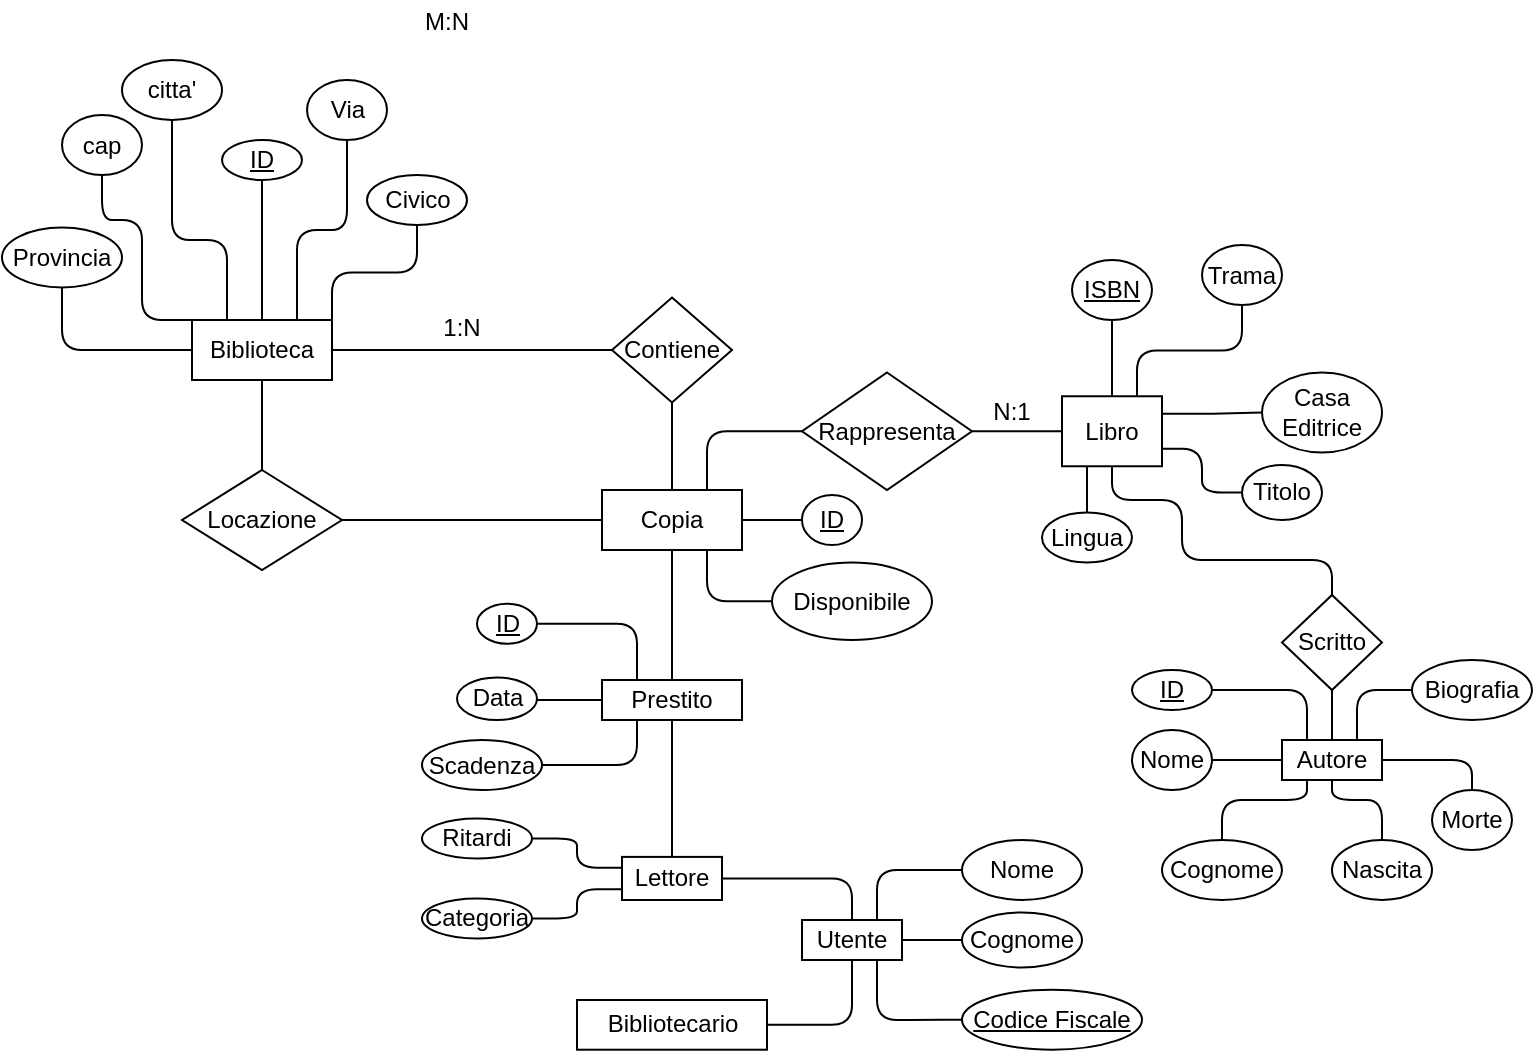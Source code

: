 <mxfile version="26.1.1">
  <diagram name="Page-1" id="0MRVWRIOqz95eaR4ipgQ">
    <mxGraphModel dx="818" dy="483" grid="1" gridSize="10" guides="1" tooltips="1" connect="1" arrows="1" fold="1" page="1" pageScale="1" pageWidth="850" pageHeight="1100" math="0" shadow="0">
      <root>
        <mxCell id="0" />
        <mxCell id="1" parent="0" />
        <mxCell id="64EpxRwVbbQgUjMSI_ka-10" style="edgeStyle=orthogonalEdgeStyle;rounded=1;orthogonalLoop=1;jettySize=auto;html=1;exitX=1;exitY=0.5;exitDx=0;exitDy=0;entryX=0;entryY=0.5;entryDx=0;entryDy=0;endArrow=none;startFill=0;" edge="1" parent="1" source="64EpxRwVbbQgUjMSI_ka-2" target="64EpxRwVbbQgUjMSI_ka-13">
          <mxGeometry relative="1" as="geometry">
            <mxPoint x="270" y="195" as="targetPoint" />
          </mxGeometry>
        </mxCell>
        <mxCell id="64EpxRwVbbQgUjMSI_ka-127" style="edgeStyle=orthogonalEdgeStyle;rounded=1;orthogonalLoop=1;jettySize=auto;html=1;exitX=0.5;exitY=0;exitDx=0;exitDy=0;entryX=0.5;entryY=1;entryDx=0;entryDy=0;endArrow=none;startFill=0;" edge="1" parent="1" source="64EpxRwVbbQgUjMSI_ka-2" target="64EpxRwVbbQgUjMSI_ka-126">
          <mxGeometry relative="1" as="geometry" />
        </mxCell>
        <mxCell id="64EpxRwVbbQgUjMSI_ka-128" style="edgeStyle=orthogonalEdgeStyle;rounded=1;orthogonalLoop=1;jettySize=auto;html=1;exitX=1;exitY=0;exitDx=0;exitDy=0;entryX=0.5;entryY=1;entryDx=0;entryDy=0;endArrow=none;startFill=0;" edge="1" parent="1" source="64EpxRwVbbQgUjMSI_ka-2" target="64EpxRwVbbQgUjMSI_ka-80">
          <mxGeometry relative="1" as="geometry" />
        </mxCell>
        <mxCell id="64EpxRwVbbQgUjMSI_ka-129" style="edgeStyle=orthogonalEdgeStyle;rounded=1;orthogonalLoop=1;jettySize=auto;html=1;exitX=0.75;exitY=0;exitDx=0;exitDy=0;entryX=0.5;entryY=1;entryDx=0;entryDy=0;endArrow=none;startFill=0;" edge="1" parent="1" source="64EpxRwVbbQgUjMSI_ka-2" target="64EpxRwVbbQgUjMSI_ka-79">
          <mxGeometry relative="1" as="geometry" />
        </mxCell>
        <mxCell id="64EpxRwVbbQgUjMSI_ka-130" style="edgeStyle=orthogonalEdgeStyle;rounded=1;orthogonalLoop=1;jettySize=auto;html=1;exitX=0;exitY=0.5;exitDx=0;exitDy=0;entryX=0.5;entryY=1;entryDx=0;entryDy=0;endArrow=none;startFill=0;" edge="1" parent="1" source="64EpxRwVbbQgUjMSI_ka-2" target="64EpxRwVbbQgUjMSI_ka-88">
          <mxGeometry relative="1" as="geometry" />
        </mxCell>
        <mxCell id="64EpxRwVbbQgUjMSI_ka-131" style="edgeStyle=orthogonalEdgeStyle;rounded=1;orthogonalLoop=1;jettySize=auto;html=1;exitX=0;exitY=0;exitDx=0;exitDy=0;entryX=0.5;entryY=1;entryDx=0;entryDy=0;endArrow=none;startFill=0;" edge="1" parent="1" source="64EpxRwVbbQgUjMSI_ka-2" target="64EpxRwVbbQgUjMSI_ka-81">
          <mxGeometry relative="1" as="geometry">
            <Array as="points">
              <mxPoint x="130" y="180" />
              <mxPoint x="130" y="130" />
              <mxPoint x="110" y="130" />
            </Array>
          </mxGeometry>
        </mxCell>
        <mxCell id="64EpxRwVbbQgUjMSI_ka-132" style="edgeStyle=orthogonalEdgeStyle;rounded=1;orthogonalLoop=1;jettySize=auto;html=1;exitX=0.25;exitY=0;exitDx=0;exitDy=0;entryX=0.5;entryY=1;entryDx=0;entryDy=0;endArrow=none;startFill=0;" edge="1" parent="1" source="64EpxRwVbbQgUjMSI_ka-2" target="64EpxRwVbbQgUjMSI_ka-3">
          <mxGeometry relative="1" as="geometry">
            <Array as="points">
              <mxPoint x="173" y="140" />
              <mxPoint x="145" y="140" />
            </Array>
          </mxGeometry>
        </mxCell>
        <mxCell id="64EpxRwVbbQgUjMSI_ka-2" value="Biblioteca" style="rounded=0;whiteSpace=wrap;html=1;" vertex="1" parent="1">
          <mxGeometry x="155" y="180" width="70" height="30" as="geometry" />
        </mxCell>
        <mxCell id="64EpxRwVbbQgUjMSI_ka-3" value="citta&#39;" style="ellipse;whiteSpace=wrap;html=1;rounded=1;" vertex="1" parent="1">
          <mxGeometry x="120" y="50" width="50" height="30" as="geometry" />
        </mxCell>
        <mxCell id="64EpxRwVbbQgUjMSI_ka-168" style="edgeStyle=orthogonalEdgeStyle;rounded=1;orthogonalLoop=1;jettySize=auto;html=1;exitX=0.5;exitY=1;exitDx=0;exitDy=0;entryX=0.5;entryY=0;entryDx=0;entryDy=0;endArrow=none;startFill=0;" edge="1" parent="1" source="64EpxRwVbbQgUjMSI_ka-13" target="64EpxRwVbbQgUjMSI_ka-90">
          <mxGeometry relative="1" as="geometry" />
        </mxCell>
        <mxCell id="64EpxRwVbbQgUjMSI_ka-13" value="Contiene" style="rhombus;whiteSpace=wrap;html=1;rounded=0;" vertex="1" parent="1">
          <mxGeometry x="365" y="168.75" width="60" height="52.5" as="geometry" />
        </mxCell>
        <mxCell id="64EpxRwVbbQgUjMSI_ka-141" style="edgeStyle=orthogonalEdgeStyle;rounded=1;orthogonalLoop=1;jettySize=auto;html=1;exitX=0.5;exitY=0;exitDx=0;exitDy=0;entryX=0.5;entryY=1;entryDx=0;entryDy=0;endArrow=none;startFill=0;" edge="1" parent="1" source="64EpxRwVbbQgUjMSI_ka-15" target="64EpxRwVbbQgUjMSI_ka-17">
          <mxGeometry relative="1" as="geometry" />
        </mxCell>
        <mxCell id="64EpxRwVbbQgUjMSI_ka-143" style="edgeStyle=orthogonalEdgeStyle;rounded=1;orthogonalLoop=1;jettySize=auto;html=1;exitX=0.75;exitY=0;exitDx=0;exitDy=0;entryX=0.5;entryY=1;entryDx=0;entryDy=0;endArrow=none;startFill=0;" edge="1" parent="1" source="64EpxRwVbbQgUjMSI_ka-15" target="64EpxRwVbbQgUjMSI_ka-26">
          <mxGeometry relative="1" as="geometry" />
        </mxCell>
        <mxCell id="64EpxRwVbbQgUjMSI_ka-144" style="edgeStyle=orthogonalEdgeStyle;rounded=1;orthogonalLoop=1;jettySize=auto;html=1;exitX=1;exitY=0.25;exitDx=0;exitDy=0;entryX=0;entryY=0.5;entryDx=0;entryDy=0;endArrow=none;startFill=0;" edge="1" parent="1" source="64EpxRwVbbQgUjMSI_ka-15" target="64EpxRwVbbQgUjMSI_ka-28">
          <mxGeometry relative="1" as="geometry" />
        </mxCell>
        <mxCell id="64EpxRwVbbQgUjMSI_ka-145" style="edgeStyle=orthogonalEdgeStyle;rounded=1;orthogonalLoop=1;jettySize=auto;html=1;exitX=1;exitY=0.75;exitDx=0;exitDy=0;entryX=0;entryY=0.5;entryDx=0;entryDy=0;endArrow=none;startFill=0;" edge="1" parent="1" source="64EpxRwVbbQgUjMSI_ka-15" target="64EpxRwVbbQgUjMSI_ka-19">
          <mxGeometry relative="1" as="geometry" />
        </mxCell>
        <mxCell id="64EpxRwVbbQgUjMSI_ka-149" style="edgeStyle=orthogonalEdgeStyle;rounded=1;orthogonalLoop=1;jettySize=auto;html=1;exitX=0.25;exitY=1;exitDx=0;exitDy=0;entryX=0.5;entryY=0;entryDx=0;entryDy=0;endArrow=none;startFill=0;" edge="1" parent="1" source="64EpxRwVbbQgUjMSI_ka-15" target="64EpxRwVbbQgUjMSI_ka-48">
          <mxGeometry relative="1" as="geometry" />
        </mxCell>
        <mxCell id="64EpxRwVbbQgUjMSI_ka-210" style="edgeStyle=orthogonalEdgeStyle;rounded=1;orthogonalLoop=1;jettySize=auto;html=1;exitX=0;exitY=0.5;exitDx=0;exitDy=0;entryX=1;entryY=0.5;entryDx=0;entryDy=0;endArrow=none;startFill=0;" edge="1" parent="1" source="64EpxRwVbbQgUjMSI_ka-15" target="64EpxRwVbbQgUjMSI_ka-138">
          <mxGeometry relative="1" as="geometry" />
        </mxCell>
        <mxCell id="64EpxRwVbbQgUjMSI_ka-15" value="Libro" style="rounded=0;whiteSpace=wrap;html=1;" vertex="1" parent="1">
          <mxGeometry x="590" y="218.13" width="50" height="35" as="geometry" />
        </mxCell>
        <mxCell id="64EpxRwVbbQgUjMSI_ka-17" value="&lt;u&gt;ISBN&lt;/u&gt;" style="ellipse;whiteSpace=wrap;html=1;rounded=1;" vertex="1" parent="1">
          <mxGeometry x="595" y="150" width="40" height="30" as="geometry" />
        </mxCell>
        <mxCell id="64EpxRwVbbQgUjMSI_ka-19" value="Titolo" style="ellipse;whiteSpace=wrap;html=1;rounded=1;" vertex="1" parent="1">
          <mxGeometry x="680" y="252.5" width="40" height="27.5" as="geometry" />
        </mxCell>
        <mxCell id="64EpxRwVbbQgUjMSI_ka-22" value="Scritto" style="rhombus;whiteSpace=wrap;html=1;rounded=0;" vertex="1" parent="1">
          <mxGeometry x="700" y="317.5" width="50" height="47.5" as="geometry" />
        </mxCell>
        <mxCell id="64EpxRwVbbQgUjMSI_ka-154" style="edgeStyle=orthogonalEdgeStyle;rounded=1;orthogonalLoop=1;jettySize=auto;html=1;exitX=0.25;exitY=0;exitDx=0;exitDy=0;entryX=1;entryY=0.5;entryDx=0;entryDy=0;endArrow=none;startFill=0;" edge="1" parent="1" source="64EpxRwVbbQgUjMSI_ka-24" target="64EpxRwVbbQgUjMSI_ka-37">
          <mxGeometry relative="1" as="geometry" />
        </mxCell>
        <mxCell id="64EpxRwVbbQgUjMSI_ka-155" style="edgeStyle=orthogonalEdgeStyle;rounded=1;orthogonalLoop=1;jettySize=auto;html=1;exitX=0;exitY=0.5;exitDx=0;exitDy=0;entryX=1;entryY=0.5;entryDx=0;entryDy=0;endArrow=none;startFill=0;" edge="1" parent="1" source="64EpxRwVbbQgUjMSI_ka-24" target="64EpxRwVbbQgUjMSI_ka-39">
          <mxGeometry relative="1" as="geometry" />
        </mxCell>
        <mxCell id="64EpxRwVbbQgUjMSI_ka-156" style="edgeStyle=orthogonalEdgeStyle;rounded=1;orthogonalLoop=1;jettySize=auto;html=1;exitX=0.25;exitY=1;exitDx=0;exitDy=0;entryX=0.5;entryY=0;entryDx=0;entryDy=0;endArrow=none;startFill=0;" edge="1" parent="1" source="64EpxRwVbbQgUjMSI_ka-24" target="64EpxRwVbbQgUjMSI_ka-41">
          <mxGeometry relative="1" as="geometry">
            <Array as="points">
              <mxPoint x="712" y="420" />
              <mxPoint x="670" y="420" />
            </Array>
          </mxGeometry>
        </mxCell>
        <mxCell id="64EpxRwVbbQgUjMSI_ka-157" style="edgeStyle=orthogonalEdgeStyle;rounded=1;orthogonalLoop=1;jettySize=auto;html=1;exitX=0.5;exitY=1;exitDx=0;exitDy=0;entryX=0.5;entryY=0;entryDx=0;entryDy=0;endArrow=none;startFill=0;" edge="1" parent="1" source="64EpxRwVbbQgUjMSI_ka-24" target="64EpxRwVbbQgUjMSI_ka-42">
          <mxGeometry relative="1" as="geometry">
            <Array as="points">
              <mxPoint x="725" y="420" />
              <mxPoint x="750" y="420" />
            </Array>
          </mxGeometry>
        </mxCell>
        <mxCell id="64EpxRwVbbQgUjMSI_ka-158" style="edgeStyle=orthogonalEdgeStyle;rounded=1;orthogonalLoop=1;jettySize=auto;html=1;exitX=1;exitY=0.5;exitDx=0;exitDy=0;entryX=0.5;entryY=0;entryDx=0;entryDy=0;endArrow=none;startFill=0;" edge="1" parent="1" source="64EpxRwVbbQgUjMSI_ka-24" target="64EpxRwVbbQgUjMSI_ka-43">
          <mxGeometry relative="1" as="geometry">
            <Array as="points">
              <mxPoint x="795" y="400" />
            </Array>
          </mxGeometry>
        </mxCell>
        <mxCell id="64EpxRwVbbQgUjMSI_ka-159" style="edgeStyle=orthogonalEdgeStyle;rounded=1;orthogonalLoop=1;jettySize=auto;html=1;exitX=0.75;exitY=0;exitDx=0;exitDy=0;entryX=0;entryY=0.5;entryDx=0;entryDy=0;endArrow=none;startFill=0;" edge="1" parent="1" source="64EpxRwVbbQgUjMSI_ka-24" target="64EpxRwVbbQgUjMSI_ka-46">
          <mxGeometry relative="1" as="geometry">
            <Array as="points">
              <mxPoint x="738" y="365" />
            </Array>
          </mxGeometry>
        </mxCell>
        <mxCell id="64EpxRwVbbQgUjMSI_ka-182" style="edgeStyle=orthogonalEdgeStyle;rounded=1;orthogonalLoop=1;jettySize=auto;html=1;exitX=0.5;exitY=0;exitDx=0;exitDy=0;entryX=0.5;entryY=1;entryDx=0;entryDy=0;endArrow=none;startFill=0;" edge="1" parent="1" source="64EpxRwVbbQgUjMSI_ka-24" target="64EpxRwVbbQgUjMSI_ka-22">
          <mxGeometry relative="1" as="geometry" />
        </mxCell>
        <mxCell id="64EpxRwVbbQgUjMSI_ka-24" value="Autore" style="rounded=0;whiteSpace=wrap;html=1;" vertex="1" parent="1">
          <mxGeometry x="700" y="390" width="50" height="20" as="geometry" />
        </mxCell>
        <mxCell id="64EpxRwVbbQgUjMSI_ka-26" value="Trama" style="ellipse;whiteSpace=wrap;html=1;rounded=1;" vertex="1" parent="1">
          <mxGeometry x="660" y="142.5" width="40" height="30" as="geometry" />
        </mxCell>
        <mxCell id="64EpxRwVbbQgUjMSI_ka-28" value="Casa Editrice" style="ellipse;whiteSpace=wrap;html=1;rounded=1;" vertex="1" parent="1">
          <mxGeometry x="690" y="206.25" width="60" height="40" as="geometry" />
        </mxCell>
        <mxCell id="64EpxRwVbbQgUjMSI_ka-37" value="&lt;u&gt;ID&lt;/u&gt;" style="ellipse;whiteSpace=wrap;html=1;rounded=1;" vertex="1" parent="1">
          <mxGeometry x="625" y="355" width="40" height="20" as="geometry" />
        </mxCell>
        <mxCell id="64EpxRwVbbQgUjMSI_ka-39" value="Nome" style="ellipse;whiteSpace=wrap;html=1;rounded=1;" vertex="1" parent="1">
          <mxGeometry x="625" y="385" width="40" height="30" as="geometry" />
        </mxCell>
        <mxCell id="64EpxRwVbbQgUjMSI_ka-41" value="Cognome" style="ellipse;whiteSpace=wrap;html=1;rounded=1;" vertex="1" parent="1">
          <mxGeometry x="640" y="440" width="60" height="30" as="geometry" />
        </mxCell>
        <mxCell id="64EpxRwVbbQgUjMSI_ka-42" value="Nascita" style="ellipse;whiteSpace=wrap;html=1;rounded=1;" vertex="1" parent="1">
          <mxGeometry x="725" y="440" width="50" height="30" as="geometry" />
        </mxCell>
        <mxCell id="64EpxRwVbbQgUjMSI_ka-43" value="Morte" style="ellipse;whiteSpace=wrap;html=1;rounded=1;" vertex="1" parent="1">
          <mxGeometry x="775" y="415" width="40" height="30" as="geometry" />
        </mxCell>
        <mxCell id="64EpxRwVbbQgUjMSI_ka-46" value="Biografia" style="ellipse;whiteSpace=wrap;html=1;rounded=1;" vertex="1" parent="1">
          <mxGeometry x="765" y="350" width="60" height="30" as="geometry" />
        </mxCell>
        <mxCell id="64EpxRwVbbQgUjMSI_ka-48" value="Lingua" style="ellipse;whiteSpace=wrap;html=1;rounded=1;" vertex="1" parent="1">
          <mxGeometry x="580" y="276.25" width="45" height="25" as="geometry" />
        </mxCell>
        <mxCell id="64EpxRwVbbQgUjMSI_ka-178" style="edgeStyle=orthogonalEdgeStyle;rounded=1;orthogonalLoop=1;jettySize=auto;html=1;exitX=0.5;exitY=0;exitDx=0;exitDy=0;entryX=1;entryY=0.5;entryDx=0;entryDy=0;endArrow=none;startFill=0;" edge="1" parent="1" source="64EpxRwVbbQgUjMSI_ka-50" target="64EpxRwVbbQgUjMSI_ka-51">
          <mxGeometry relative="1" as="geometry" />
        </mxCell>
        <mxCell id="64EpxRwVbbQgUjMSI_ka-179" style="edgeStyle=orthogonalEdgeStyle;rounded=1;orthogonalLoop=1;jettySize=auto;html=1;exitX=0.5;exitY=1;exitDx=0;exitDy=0;entryX=1;entryY=0.5;entryDx=0;entryDy=0;endArrow=none;startFill=0;" edge="1" parent="1" source="64EpxRwVbbQgUjMSI_ka-50" target="64EpxRwVbbQgUjMSI_ka-52">
          <mxGeometry relative="1" as="geometry" />
        </mxCell>
        <mxCell id="64EpxRwVbbQgUjMSI_ka-183" style="edgeStyle=orthogonalEdgeStyle;rounded=1;orthogonalLoop=1;jettySize=auto;html=1;exitX=0.75;exitY=0;exitDx=0;exitDy=0;entryX=0;entryY=0.5;entryDx=0;entryDy=0;endArrow=none;startFill=0;" edge="1" parent="1" source="64EpxRwVbbQgUjMSI_ka-50" target="64EpxRwVbbQgUjMSI_ka-66">
          <mxGeometry relative="1" as="geometry" />
        </mxCell>
        <mxCell id="64EpxRwVbbQgUjMSI_ka-184" style="edgeStyle=orthogonalEdgeStyle;rounded=1;orthogonalLoop=1;jettySize=auto;html=1;exitX=1;exitY=0.5;exitDx=0;exitDy=0;entryX=0;entryY=0.5;entryDx=0;entryDy=0;endArrow=none;startFill=0;" edge="1" parent="1" source="64EpxRwVbbQgUjMSI_ka-50" target="64EpxRwVbbQgUjMSI_ka-70">
          <mxGeometry relative="1" as="geometry" />
        </mxCell>
        <mxCell id="64EpxRwVbbQgUjMSI_ka-185" style="edgeStyle=orthogonalEdgeStyle;rounded=1;orthogonalLoop=1;jettySize=auto;html=1;exitX=0.75;exitY=1;exitDx=0;exitDy=0;entryX=0;entryY=0.5;entryDx=0;entryDy=0;endArrow=none;startFill=0;" edge="1" parent="1" source="64EpxRwVbbQgUjMSI_ka-50" target="64EpxRwVbbQgUjMSI_ka-64">
          <mxGeometry relative="1" as="geometry">
            <Array as="points">
              <mxPoint x="497" y="530" />
              <mxPoint x="520" y="530" />
            </Array>
          </mxGeometry>
        </mxCell>
        <mxCell id="64EpxRwVbbQgUjMSI_ka-50" value="Utente" style="rounded=0;whiteSpace=wrap;html=1;" vertex="1" parent="1">
          <mxGeometry x="460" y="480" width="50" height="20" as="geometry" />
        </mxCell>
        <mxCell id="64EpxRwVbbQgUjMSI_ka-194" style="edgeStyle=orthogonalEdgeStyle;rounded=1;orthogonalLoop=1;jettySize=auto;html=1;exitX=0;exitY=0.25;exitDx=0;exitDy=0;entryX=1;entryY=0.5;entryDx=0;entryDy=0;endArrow=none;startFill=0;" edge="1" parent="1" source="64EpxRwVbbQgUjMSI_ka-51" target="64EpxRwVbbQgUjMSI_ka-68">
          <mxGeometry relative="1" as="geometry" />
        </mxCell>
        <mxCell id="64EpxRwVbbQgUjMSI_ka-195" style="edgeStyle=orthogonalEdgeStyle;rounded=1;orthogonalLoop=1;jettySize=auto;html=1;exitX=0;exitY=0.75;exitDx=0;exitDy=0;entryX=1;entryY=0.5;entryDx=0;entryDy=0;endArrow=none;startFill=0;" edge="1" parent="1" source="64EpxRwVbbQgUjMSI_ka-51" target="64EpxRwVbbQgUjMSI_ka-55">
          <mxGeometry relative="1" as="geometry" />
        </mxCell>
        <mxCell id="64EpxRwVbbQgUjMSI_ka-204" style="edgeStyle=orthogonalEdgeStyle;rounded=1;orthogonalLoop=1;jettySize=auto;html=1;exitX=0.5;exitY=0;exitDx=0;exitDy=0;entryX=0.5;entryY=1;entryDx=0;entryDy=0;endArrow=none;startFill=0;" edge="1" parent="1" source="64EpxRwVbbQgUjMSI_ka-51" target="64EpxRwVbbQgUjMSI_ka-202">
          <mxGeometry relative="1" as="geometry" />
        </mxCell>
        <mxCell id="64EpxRwVbbQgUjMSI_ka-51" value="Lettore" style="rounded=0;whiteSpace=wrap;html=1;" vertex="1" parent="1">
          <mxGeometry x="370" y="448.45" width="50" height="21.55" as="geometry" />
        </mxCell>
        <mxCell id="64EpxRwVbbQgUjMSI_ka-52" value="Bibliotecario" style="rounded=0;whiteSpace=wrap;html=1;" vertex="1" parent="1">
          <mxGeometry x="347.5" y="520" width="95" height="24.85" as="geometry" />
        </mxCell>
        <mxCell id="64EpxRwVbbQgUjMSI_ka-55" value="Categoria" style="ellipse;whiteSpace=wrap;html=1;rounded=1;" vertex="1" parent="1">
          <mxGeometry x="270" y="469.23" width="55" height="20" as="geometry" />
        </mxCell>
        <mxCell id="64EpxRwVbbQgUjMSI_ka-64" value="&lt;u&gt;Codice Fiscale&lt;/u&gt;" style="ellipse;whiteSpace=wrap;html=1;rounded=1;" vertex="1" parent="1">
          <mxGeometry x="540" y="514.85" width="90" height="30" as="geometry" />
        </mxCell>
        <mxCell id="64EpxRwVbbQgUjMSI_ka-66" value="Nome" style="ellipse;whiteSpace=wrap;html=1;rounded=1;" vertex="1" parent="1">
          <mxGeometry x="540" y="440" width="60" height="30" as="geometry" />
        </mxCell>
        <mxCell id="64EpxRwVbbQgUjMSI_ka-68" value="Ritardi" style="ellipse;whiteSpace=wrap;html=1;rounded=1;" vertex="1" parent="1">
          <mxGeometry x="270" y="429.23" width="55" height="20" as="geometry" />
        </mxCell>
        <mxCell id="64EpxRwVbbQgUjMSI_ka-70" value="Cognome" style="ellipse;whiteSpace=wrap;html=1;rounded=1;" vertex="1" parent="1">
          <mxGeometry x="540" y="476.25" width="60" height="27.5" as="geometry" />
        </mxCell>
        <mxCell id="64EpxRwVbbQgUjMSI_ka-79" value="Via" style="ellipse;whiteSpace=wrap;html=1;rounded=1;" vertex="1" parent="1">
          <mxGeometry x="212.5" y="60" width="40" height="30" as="geometry" />
        </mxCell>
        <mxCell id="64EpxRwVbbQgUjMSI_ka-80" value="Civico" style="ellipse;whiteSpace=wrap;html=1;rounded=1;" vertex="1" parent="1">
          <mxGeometry x="242.5" y="107.5" width="50" height="25" as="geometry" />
        </mxCell>
        <mxCell id="64EpxRwVbbQgUjMSI_ka-81" value="cap" style="ellipse;whiteSpace=wrap;html=1;rounded=1;" vertex="1" parent="1">
          <mxGeometry x="90" y="77.5" width="40" height="30" as="geometry" />
        </mxCell>
        <mxCell id="64EpxRwVbbQgUjMSI_ka-88" value="Provincia" style="ellipse;whiteSpace=wrap;html=1;rounded=1;" vertex="1" parent="1">
          <mxGeometry x="60" y="133.75" width="60" height="30" as="geometry" />
        </mxCell>
        <mxCell id="64EpxRwVbbQgUjMSI_ka-166" style="edgeStyle=orthogonalEdgeStyle;rounded=1;orthogonalLoop=1;jettySize=auto;html=1;exitX=0;exitY=0.5;exitDx=0;exitDy=0;entryX=1;entryY=0.5;entryDx=0;entryDy=0;endArrow=none;startFill=0;" edge="1" parent="1" source="64EpxRwVbbQgUjMSI_ka-90" target="64EpxRwVbbQgUjMSI_ka-165">
          <mxGeometry relative="1" as="geometry" />
        </mxCell>
        <mxCell id="64EpxRwVbbQgUjMSI_ka-171" style="edgeStyle=orthogonalEdgeStyle;rounded=1;orthogonalLoop=1;jettySize=auto;html=1;exitX=0.75;exitY=0;exitDx=0;exitDy=0;entryX=0;entryY=0.5;entryDx=0;entryDy=0;startArrow=none;startFill=0;endArrow=none;" edge="1" parent="1" source="64EpxRwVbbQgUjMSI_ka-90" target="64EpxRwVbbQgUjMSI_ka-138">
          <mxGeometry relative="1" as="geometry" />
        </mxCell>
        <mxCell id="64EpxRwVbbQgUjMSI_ka-189" style="edgeStyle=orthogonalEdgeStyle;rounded=1;orthogonalLoop=1;jettySize=auto;html=1;exitX=1;exitY=0.5;exitDx=0;exitDy=0;entryX=0;entryY=0.5;entryDx=0;entryDy=0;endArrow=none;startFill=0;" edge="1" parent="1" source="64EpxRwVbbQgUjMSI_ka-90" target="64EpxRwVbbQgUjMSI_ka-94">
          <mxGeometry relative="1" as="geometry" />
        </mxCell>
        <mxCell id="64EpxRwVbbQgUjMSI_ka-191" style="edgeStyle=orthogonalEdgeStyle;rounded=1;orthogonalLoop=1;jettySize=auto;html=1;exitX=0.75;exitY=1;exitDx=0;exitDy=0;entryX=0;entryY=0.5;entryDx=0;entryDy=0;endArrow=none;startFill=0;" edge="1" parent="1" source="64EpxRwVbbQgUjMSI_ka-90" target="64EpxRwVbbQgUjMSI_ka-105">
          <mxGeometry relative="1" as="geometry" />
        </mxCell>
        <mxCell id="64EpxRwVbbQgUjMSI_ka-203" style="edgeStyle=orthogonalEdgeStyle;rounded=1;orthogonalLoop=1;jettySize=auto;html=1;exitX=0.5;exitY=1;exitDx=0;exitDy=0;entryX=0.5;entryY=0;entryDx=0;entryDy=0;endArrow=none;startFill=0;" edge="1" parent="1" source="64EpxRwVbbQgUjMSI_ka-90" target="64EpxRwVbbQgUjMSI_ka-202">
          <mxGeometry relative="1" as="geometry" />
        </mxCell>
        <mxCell id="64EpxRwVbbQgUjMSI_ka-90" value="Copia" style="rounded=0;whiteSpace=wrap;html=1;" vertex="1" parent="1">
          <mxGeometry x="360" y="265" width="70" height="30" as="geometry" />
        </mxCell>
        <mxCell id="64EpxRwVbbQgUjMSI_ka-94" value="&lt;u&gt;ID&lt;/u&gt;" style="ellipse;whiteSpace=wrap;html=1;rounded=1;" vertex="1" parent="1">
          <mxGeometry x="460" y="267.5" width="30" height="25" as="geometry" />
        </mxCell>
        <mxCell id="64EpxRwVbbQgUjMSI_ka-105" value="Disponibile" style="ellipse;whiteSpace=wrap;html=1;rounded=1;" vertex="1" parent="1">
          <mxGeometry x="445" y="301.25" width="80" height="38.75" as="geometry" />
        </mxCell>
        <mxCell id="64EpxRwVbbQgUjMSI_ka-109" value="&lt;u&gt;ID&lt;/u&gt;" style="ellipse;whiteSpace=wrap;html=1;rounded=1;" vertex="1" parent="1">
          <mxGeometry x="297.5" y="321.88" width="30" height="20" as="geometry" />
        </mxCell>
        <mxCell id="64EpxRwVbbQgUjMSI_ka-113" value="Data" style="ellipse;whiteSpace=wrap;html=1;rounded=1;" vertex="1" parent="1">
          <mxGeometry x="287.5" y="358.76" width="40" height="21.24" as="geometry" />
        </mxCell>
        <mxCell id="64EpxRwVbbQgUjMSI_ka-115" value="Scadenza" style="ellipse;whiteSpace=wrap;html=1;rounded=1;" vertex="1" parent="1">
          <mxGeometry x="270" y="390" width="60" height="25" as="geometry" />
        </mxCell>
        <mxCell id="64EpxRwVbbQgUjMSI_ka-119" value="M:N" style="text;html=1;align=center;verticalAlign=middle;whiteSpace=wrap;rounded=0;" vertex="1" parent="1">
          <mxGeometry x="255" y="20" width="55" height="22.5" as="geometry" />
        </mxCell>
        <mxCell id="64EpxRwVbbQgUjMSI_ka-120" value="1:N" style="text;html=1;align=center;verticalAlign=middle;whiteSpace=wrap;rounded=0;" vertex="1" parent="1">
          <mxGeometry x="270" y="172.5" width="40" height="22.5" as="geometry" />
        </mxCell>
        <mxCell id="64EpxRwVbbQgUjMSI_ka-126" value="&lt;u&gt;ID&lt;/u&gt;" style="ellipse;whiteSpace=wrap;html=1;rounded=1;" vertex="1" parent="1">
          <mxGeometry x="170" y="90" width="40" height="20" as="geometry" />
        </mxCell>
        <mxCell id="64EpxRwVbbQgUjMSI_ka-138" value="Rappresenta" style="rhombus;whiteSpace=wrap;html=1;rounded=0;" vertex="1" parent="1">
          <mxGeometry x="460" y="206.25" width="85" height="58.75" as="geometry" />
        </mxCell>
        <mxCell id="64EpxRwVbbQgUjMSI_ka-169" style="edgeStyle=orthogonalEdgeStyle;rounded=1;orthogonalLoop=1;jettySize=auto;html=1;exitX=0.5;exitY=0;exitDx=0;exitDy=0;entryX=0.5;entryY=1;entryDx=0;entryDy=0;endArrow=none;startFill=0;" edge="1" parent="1" source="64EpxRwVbbQgUjMSI_ka-165" target="64EpxRwVbbQgUjMSI_ka-2">
          <mxGeometry relative="1" as="geometry" />
        </mxCell>
        <mxCell id="64EpxRwVbbQgUjMSI_ka-165" value="Locazione" style="rhombus;whiteSpace=wrap;html=1;rounded=0;" vertex="1" parent="1">
          <mxGeometry x="150" y="255" width="80" height="50" as="geometry" />
        </mxCell>
        <mxCell id="64EpxRwVbbQgUjMSI_ka-181" style="edgeStyle=orthogonalEdgeStyle;rounded=1;orthogonalLoop=1;jettySize=auto;html=1;exitX=0.5;exitY=1;exitDx=0;exitDy=0;entryX=0.5;entryY=0;entryDx=0;entryDy=0;endArrow=none;startFill=0;" edge="1" parent="1" source="64EpxRwVbbQgUjMSI_ka-15" target="64EpxRwVbbQgUjMSI_ka-22">
          <mxGeometry relative="1" as="geometry">
            <mxPoint x="700" y="310" as="targetPoint" />
            <Array as="points">
              <mxPoint x="615" y="270" />
              <mxPoint x="650" y="270" />
              <mxPoint x="650" y="300" />
              <mxPoint x="725" y="300" />
            </Array>
          </mxGeometry>
        </mxCell>
        <mxCell id="64EpxRwVbbQgUjMSI_ka-205" style="edgeStyle=orthogonalEdgeStyle;rounded=1;orthogonalLoop=1;jettySize=auto;html=1;exitX=0.25;exitY=0;exitDx=0;exitDy=0;entryX=1;entryY=0.5;entryDx=0;entryDy=0;endArrow=none;startFill=0;" edge="1" parent="1" source="64EpxRwVbbQgUjMSI_ka-202" target="64EpxRwVbbQgUjMSI_ka-109">
          <mxGeometry relative="1" as="geometry" />
        </mxCell>
        <mxCell id="64EpxRwVbbQgUjMSI_ka-206" style="edgeStyle=orthogonalEdgeStyle;rounded=1;orthogonalLoop=1;jettySize=auto;html=1;exitX=0;exitY=0.5;exitDx=0;exitDy=0;entryX=1;entryY=0.5;entryDx=0;entryDy=0;endArrow=none;startFill=0;" edge="1" parent="1" source="64EpxRwVbbQgUjMSI_ka-202" target="64EpxRwVbbQgUjMSI_ka-113">
          <mxGeometry relative="1" as="geometry" />
        </mxCell>
        <mxCell id="64EpxRwVbbQgUjMSI_ka-207" style="edgeStyle=orthogonalEdgeStyle;rounded=1;orthogonalLoop=1;jettySize=auto;html=1;exitX=0.25;exitY=1;exitDx=0;exitDy=0;entryX=1;entryY=0.5;entryDx=0;entryDy=0;endArrow=none;startFill=0;" edge="1" parent="1" source="64EpxRwVbbQgUjMSI_ka-202" target="64EpxRwVbbQgUjMSI_ka-115">
          <mxGeometry relative="1" as="geometry" />
        </mxCell>
        <mxCell id="64EpxRwVbbQgUjMSI_ka-202" value="Prestito" style="rounded=0;whiteSpace=wrap;html=1;" vertex="1" parent="1">
          <mxGeometry x="360" y="360" width="70" height="20" as="geometry" />
        </mxCell>
        <mxCell id="64EpxRwVbbQgUjMSI_ka-208" value="N:1" style="text;html=1;align=center;verticalAlign=middle;whiteSpace=wrap;rounded=0;" vertex="1" parent="1">
          <mxGeometry x="550" y="217.5" width="30" height="17.5" as="geometry" />
        </mxCell>
      </root>
    </mxGraphModel>
  </diagram>
</mxfile>
